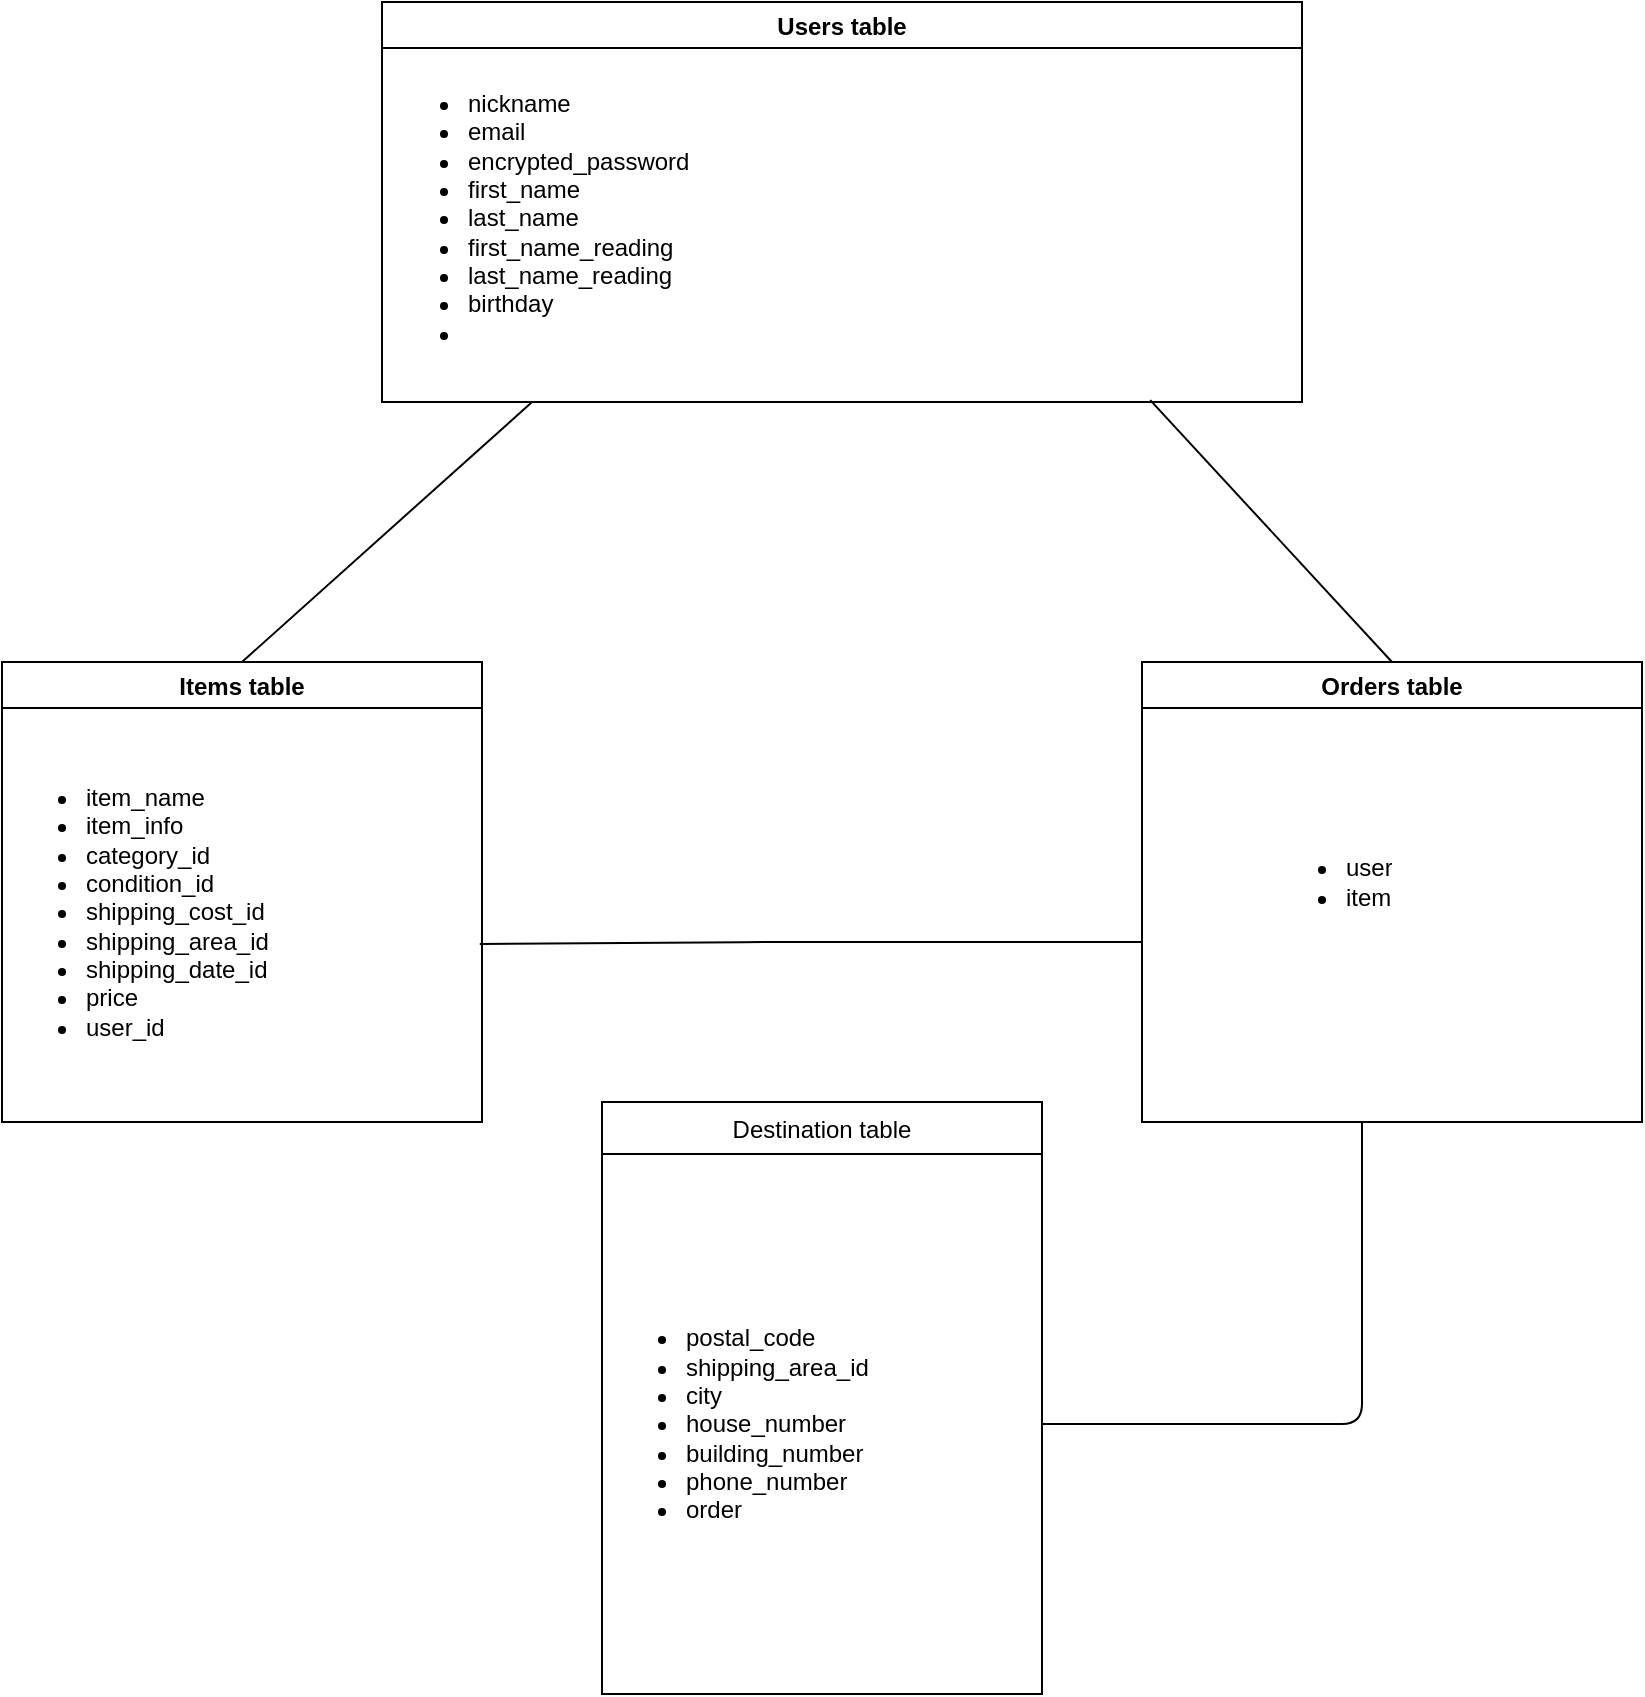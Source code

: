 <mxfile>
    <diagram id="VYfsWH_iV1jBP7OaWDP0" name="ページ1">
        <mxGraphModel dx="1613" dy="1133" grid="1" gridSize="10" guides="1" tooltips="1" connect="1" arrows="1" fold="1" page="1" pageScale="1" pageWidth="827" pageHeight="1169" math="0" shadow="0">
            <root>
                <mxCell id="0"/>
                <mxCell id="1" parent="0"/>
                <mxCell id="40" style="edgeStyle=none;rounded=0;orthogonalLoop=1;jettySize=auto;html=1;exitX=0;exitY=0;exitDx=0;exitDy=0;" parent="1" edge="1">
                    <mxGeometry relative="1" as="geometry">
                        <mxPoint x="40" y="70" as="sourcePoint"/>
                        <mxPoint x="40" y="70" as="targetPoint"/>
                    </mxGeometry>
                </mxCell>
                <mxCell id="42" value="Users table" style="swimlane;" parent="1" vertex="1">
                    <mxGeometry x="190" y="10" width="460" height="200" as="geometry"/>
                </mxCell>
                <mxCell id="68" value="&lt;ul&gt;&lt;li&gt;nickname&lt;/li&gt;&lt;li&gt;email&lt;/li&gt;&lt;li&gt;encrypted_password&lt;/li&gt;&lt;li&gt;first_name&lt;/li&gt;&lt;li&gt;last_name&lt;/li&gt;&lt;li&gt;first_name_reading&lt;/li&gt;&lt;li&gt;last_name_reading&lt;/li&gt;&lt;li&gt;birthday&lt;/li&gt;&lt;li&gt;&lt;br&gt;&lt;/li&gt;&lt;/ul&gt;" style="text;strokeColor=none;fillColor=none;html=1;whiteSpace=wrap;verticalAlign=middle;overflow=hidden;" parent="42" vertex="1">
                    <mxGeometry x="1" y="15" width="446" height="185" as="geometry"/>
                </mxCell>
                <mxCell id="44" value="Items table" style="swimlane;" parent="1" vertex="1">
                    <mxGeometry y="340" width="240" height="230" as="geometry"/>
                </mxCell>
                <mxCell id="77" value="&lt;ul&gt;&lt;li&gt;item_name&lt;/li&gt;&lt;li&gt;item_info&lt;/li&gt;&lt;li&gt;category_id&lt;/li&gt;&lt;li&gt;condition_id&lt;/li&gt;&lt;li&gt;shipping_cost_id&lt;/li&gt;&lt;li&gt;shipping_area_id&lt;/li&gt;&lt;li&gt;shipping_date_id&lt;/li&gt;&lt;li&gt;price&lt;/li&gt;&lt;li&gt;user_id&lt;/li&gt;&lt;/ul&gt;" style="text;strokeColor=none;fillColor=none;html=1;whiteSpace=wrap;verticalAlign=middle;overflow=hidden;" parent="44" vertex="1">
                    <mxGeometry y="20" width="237" height="210" as="geometry"/>
                </mxCell>
                <mxCell id="81" value="Destination table" style="swimlane;fontStyle=0;childLayout=stackLayout;horizontal=1;startSize=26;horizontalStack=0;resizeParent=1;resizeParentMax=0;resizeLast=0;collapsible=1;marginBottom=0;" parent="1" vertex="1">
                    <mxGeometry x="300" y="560" width="220" height="296" as="geometry"/>
                </mxCell>
                <mxCell id="90" value="&lt;ul&gt;&lt;li&gt;postal_code&lt;/li&gt;&lt;li&gt;shipping_area_id&lt;/li&gt;&lt;li&gt;city&lt;/li&gt;&lt;li&gt;house_number&lt;/li&gt;&lt;li&gt;building_number&lt;/li&gt;&lt;li&gt;phone_number&lt;/li&gt;&lt;li&gt;order&lt;/li&gt;&lt;/ul&gt;" style="text;strokeColor=none;fillColor=none;html=1;whiteSpace=wrap;verticalAlign=middle;overflow=hidden;" parent="81" vertex="1">
                    <mxGeometry y="26" width="220" height="270" as="geometry"/>
                </mxCell>
                <mxCell id="85" style="edgeStyle=none;rounded=0;orthogonalLoop=1;jettySize=auto;html=1;exitX=0.75;exitY=0;exitDx=0;exitDy=0;" parent="1" source="81" target="81" edge="1">
                    <mxGeometry relative="1" as="geometry"/>
                </mxCell>
                <mxCell id="100" value="Orders table" style="swimlane;" parent="1" vertex="1">
                    <mxGeometry x="570" y="340" width="250" height="230" as="geometry"/>
                </mxCell>
                <mxCell id="114" value="&lt;ul&gt;&lt;li&gt;user&lt;/li&gt;&lt;li&gt;item&lt;/li&gt;&lt;/ul&gt;" style="text;strokeColor=none;fillColor=none;html=1;whiteSpace=wrap;verticalAlign=middle;overflow=hidden;" vertex="1" parent="100">
                    <mxGeometry x="60" y="70" width="100" height="80" as="geometry"/>
                </mxCell>
                <mxCell id="108" value="" style="endArrow=none;html=1;entryX=0.166;entryY=1;entryDx=0;entryDy=0;entryPerimeter=0;exitX=0.5;exitY=0;exitDx=0;exitDy=0;" edge="1" parent="1" source="44" target="68">
                    <mxGeometry width="50" height="50" relative="1" as="geometry">
                        <mxPoint x="199" y="340" as="sourcePoint"/>
                        <mxPoint x="235" y="250" as="targetPoint"/>
                    </mxGeometry>
                </mxCell>
                <mxCell id="109" value="" style="endArrow=none;html=1;exitX=1.008;exitY=0.576;exitDx=0;exitDy=0;exitPerimeter=0;" edge="1" parent="1" source="77">
                    <mxGeometry width="50" height="50" relative="1" as="geometry">
                        <mxPoint x="420" y="550" as="sourcePoint"/>
                        <mxPoint x="570" y="480" as="targetPoint"/>
                        <Array as="points">
                            <mxPoint x="380" y="480"/>
                        </Array>
                    </mxGeometry>
                </mxCell>
                <mxCell id="110" value="" style="endArrow=none;html=1;exitX=1;exitY=0.5;exitDx=0;exitDy=0;" edge="1" parent="1" source="90">
                    <mxGeometry width="50" height="50" relative="1" as="geometry">
                        <mxPoint x="430" y="620" as="sourcePoint"/>
                        <mxPoint x="680" y="570" as="targetPoint"/>
                        <Array as="points">
                            <mxPoint x="680" y="721"/>
                        </Array>
                    </mxGeometry>
                </mxCell>
                <mxCell id="111" value="" style="endArrow=none;html=1;entryX=0.859;entryY=0.995;entryDx=0;entryDy=0;entryPerimeter=0;exitX=0.5;exitY=0;exitDx=0;exitDy=0;" edge="1" parent="1" source="100" target="68">
                    <mxGeometry width="50" height="50" relative="1" as="geometry">
                        <mxPoint x="430" y="340" as="sourcePoint"/>
                        <mxPoint x="480" y="290" as="targetPoint"/>
                    </mxGeometry>
                </mxCell>
            </root>
        </mxGraphModel>
    </diagram>
</mxfile>